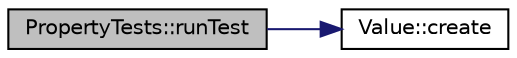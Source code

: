 digraph "PropertyTests::runTest"
{
 // INTERACTIVE_SVG=YES
 // LATEX_PDF_SIZE
  edge [fontname="Helvetica",fontsize="10",labelfontname="Helvetica",labelfontsize="10"];
  node [fontname="Helvetica",fontsize="10",shape=record];
  rankdir="LR";
  Node1 [label="PropertyTests::runTest",height=0.2,width=0.4,color="black", fillcolor="grey75", style="filled", fontcolor="black",tooltip=" "];
  Node1 -> Node2 [color="midnightblue",fontsize="10",style="solid",fontname="Helvetica"];
  Node2 [label="Value::create",height=0.2,width=0.4,color="black", fillcolor="white", style="filled",URL="$class_value.html#a4dc40f734730a708d8fb384fcb975a73",tooltip=" "];
}
